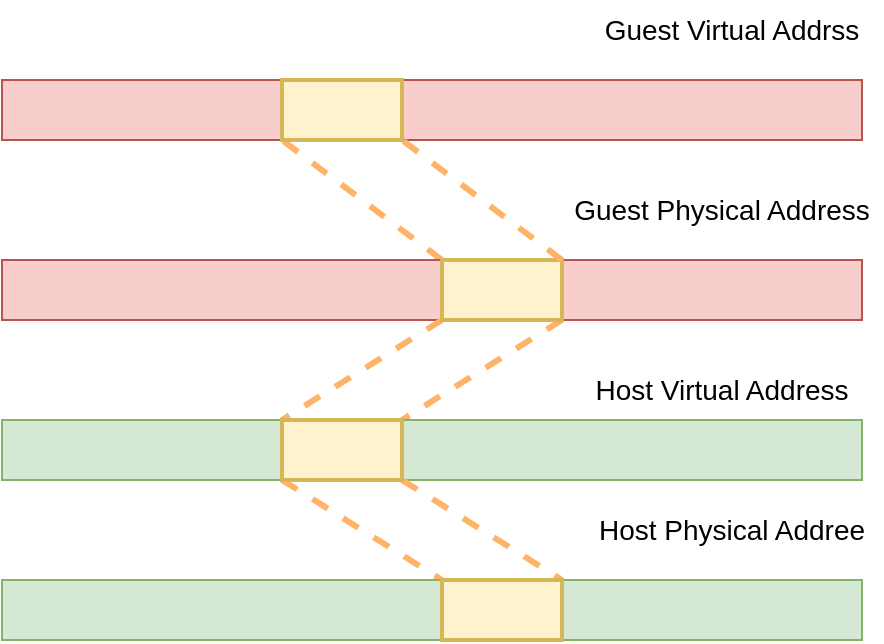 <mxfile version="16.5.1" type="device"><diagram id="6A33YNNAumB7MYZeX0kF" name="第 1 页"><mxGraphModel dx="1102" dy="1025" grid="1" gridSize="10" guides="1" tooltips="1" connect="1" arrows="1" fold="1" page="1" pageScale="1" pageWidth="1169" pageHeight="827" math="0" shadow="0"><root><mxCell id="0"/><mxCell id="1" parent="0"/><mxCell id="0bXOZb56rKLoZrJUqtOD-5" value="" style="endArrow=none;dashed=1;html=1;rounded=1;fontSize=15;strokeColor=#FFB366;strokeWidth=3;exitX=0;exitY=0;exitDx=0;exitDy=0;" parent="1" edge="1" source="Q1nrvTK0IQ5vQ1TCruDx-22"><mxGeometry width="50" height="50" relative="1" as="geometry"><mxPoint x="460" y="630" as="sourcePoint"/><mxPoint x="460" y="300" as="targetPoint"/></mxGeometry></mxCell><mxCell id="Q1nrvTK0IQ5vQ1TCruDx-1" value="" style="rounded=0;whiteSpace=wrap;html=1;fillColor=#f8cecc;strokeColor=#b85450;" vertex="1" parent="1"><mxGeometry x="320" y="270" width="430" height="30" as="geometry"/></mxCell><mxCell id="Q1nrvTK0IQ5vQ1TCruDx-3" value="" style="rounded=0;whiteSpace=wrap;html=1;fillColor=#fff2cc;strokeColor=#d6b656;fontSize=15;gradientColor=none;strokeWidth=2;glass=0;sketch=0;shadow=0;" vertex="1" parent="1"><mxGeometry x="460" y="270" width="60" height="30" as="geometry"/></mxCell><mxCell id="Q1nrvTK0IQ5vQ1TCruDx-19" value="Guest Virtual Addrss" style="text;html=1;strokeColor=none;fillColor=none;align=center;verticalAlign=middle;whiteSpace=wrap;rounded=0;fontSize=14;" vertex="1" parent="1"><mxGeometry x="610" y="230" width="150" height="30" as="geometry"/></mxCell><mxCell id="Q1nrvTK0IQ5vQ1TCruDx-21" value="" style="rounded=0;whiteSpace=wrap;html=1;fillColor=#f8cecc;strokeColor=#b85450;" vertex="1" parent="1"><mxGeometry x="320" y="360" width="430" height="30" as="geometry"/></mxCell><mxCell id="Q1nrvTK0IQ5vQ1TCruDx-33" style="edgeStyle=none;shape=connector;rounded=1;orthogonalLoop=1;jettySize=auto;html=1;exitX=0;exitY=1;exitDx=0;exitDy=0;entryX=0;entryY=0;entryDx=0;entryDy=0;dashed=1;labelBackgroundColor=default;fontFamily=Helvetica;fontSize=15;fontColor=default;endArrow=none;strokeColor=#FFB366;strokeWidth=3;" edge="1" parent="1" source="Q1nrvTK0IQ5vQ1TCruDx-22" target="Q1nrvTK0IQ5vQ1TCruDx-25"><mxGeometry relative="1" as="geometry"/></mxCell><mxCell id="Q1nrvTK0IQ5vQ1TCruDx-34" style="edgeStyle=none;shape=connector;rounded=1;orthogonalLoop=1;jettySize=auto;html=1;exitX=1;exitY=1;exitDx=0;exitDy=0;entryX=1;entryY=0;entryDx=0;entryDy=0;dashed=1;labelBackgroundColor=default;fontFamily=Helvetica;fontSize=15;fontColor=default;endArrow=none;strokeColor=#FFB366;strokeWidth=3;" edge="1" parent="1" source="Q1nrvTK0IQ5vQ1TCruDx-22" target="Q1nrvTK0IQ5vQ1TCruDx-25"><mxGeometry relative="1" as="geometry"/></mxCell><mxCell id="Q1nrvTK0IQ5vQ1TCruDx-22" value="" style="rounded=0;whiteSpace=wrap;html=1;fillColor=#fff2cc;strokeColor=#d6b656;fontSize=15;gradientColor=none;strokeWidth=2;glass=0;sketch=0;shadow=0;" vertex="1" parent="1"><mxGeometry x="540" y="360" width="60" height="30" as="geometry"/></mxCell><mxCell id="Q1nrvTK0IQ5vQ1TCruDx-23" value="Guest Physical Address" style="text;html=1;strokeColor=none;fillColor=none;align=center;verticalAlign=middle;whiteSpace=wrap;rounded=0;fontSize=14;" vertex="1" parent="1"><mxGeometry x="600" y="320" width="160" height="30" as="geometry"/></mxCell><mxCell id="Q1nrvTK0IQ5vQ1TCruDx-24" value="" style="rounded=0;whiteSpace=wrap;html=1;fillColor=#d5e8d4;strokeColor=#82b366;" vertex="1" parent="1"><mxGeometry x="320" y="440" width="430" height="30" as="geometry"/></mxCell><mxCell id="Q1nrvTK0IQ5vQ1TCruDx-35" style="edgeStyle=none;shape=connector;rounded=1;orthogonalLoop=1;jettySize=auto;html=1;exitX=0;exitY=1;exitDx=0;exitDy=0;entryX=0;entryY=0;entryDx=0;entryDy=0;dashed=1;labelBackgroundColor=default;fontFamily=Helvetica;fontSize=15;fontColor=default;endArrow=none;strokeColor=#FFB366;strokeWidth=3;" edge="1" parent="1" source="Q1nrvTK0IQ5vQ1TCruDx-25" target="Q1nrvTK0IQ5vQ1TCruDx-28"><mxGeometry relative="1" as="geometry"/></mxCell><mxCell id="Q1nrvTK0IQ5vQ1TCruDx-36" style="edgeStyle=none;shape=connector;rounded=1;orthogonalLoop=1;jettySize=auto;html=1;exitX=1;exitY=1;exitDx=0;exitDy=0;entryX=1;entryY=0;entryDx=0;entryDy=0;dashed=1;labelBackgroundColor=default;fontFamily=Helvetica;fontSize=15;fontColor=default;endArrow=none;strokeColor=#FFB366;strokeWidth=3;" edge="1" parent="1" source="Q1nrvTK0IQ5vQ1TCruDx-25" target="Q1nrvTK0IQ5vQ1TCruDx-28"><mxGeometry relative="1" as="geometry"/></mxCell><mxCell id="Q1nrvTK0IQ5vQ1TCruDx-25" value="" style="rounded=0;whiteSpace=wrap;html=1;fillColor=#fff2cc;strokeColor=#d6b656;fontSize=15;gradientColor=none;strokeWidth=2;glass=0;sketch=0;shadow=0;" vertex="1" parent="1"><mxGeometry x="460" y="440" width="60" height="30" as="geometry"/></mxCell><mxCell id="Q1nrvTK0IQ5vQ1TCruDx-26" value="Host Virtual Address" style="text;html=1;strokeColor=none;fillColor=none;align=center;verticalAlign=middle;whiteSpace=wrap;rounded=0;fontSize=14;" vertex="1" parent="1"><mxGeometry x="610" y="410" width="140" height="30" as="geometry"/></mxCell><mxCell id="Q1nrvTK0IQ5vQ1TCruDx-27" value="" style="rounded=0;whiteSpace=wrap;html=1;fillColor=#d5e8d4;strokeColor=#82b366;" vertex="1" parent="1"><mxGeometry x="320" y="520" width="430" height="30" as="geometry"/></mxCell><mxCell id="Q1nrvTK0IQ5vQ1TCruDx-28" value="" style="rounded=0;whiteSpace=wrap;html=1;fillColor=#fff2cc;strokeColor=#d6b656;fontSize=15;gradientColor=none;strokeWidth=2;glass=0;sketch=0;shadow=0;" vertex="1" parent="1"><mxGeometry x="540" y="520" width="60" height="30" as="geometry"/></mxCell><mxCell id="Q1nrvTK0IQ5vQ1TCruDx-29" value="Host Physical Addree" style="text;html=1;strokeColor=none;fillColor=none;align=center;verticalAlign=middle;whiteSpace=wrap;rounded=0;fontSize=14;" vertex="1" parent="1"><mxGeometry x="610" y="480" width="150" height="30" as="geometry"/></mxCell><mxCell id="Q1nrvTK0IQ5vQ1TCruDx-30" value="" style="endArrow=none;dashed=1;html=1;rounded=1;fontSize=15;strokeColor=#FFB366;strokeWidth=3;exitX=1;exitY=0;exitDx=0;exitDy=0;entryX=1;entryY=1;entryDx=0;entryDy=0;" edge="1" parent="1" source="Q1nrvTK0IQ5vQ1TCruDx-22" target="Q1nrvTK0IQ5vQ1TCruDx-3"><mxGeometry width="50" height="50" relative="1" as="geometry"><mxPoint x="550" y="370" as="sourcePoint"/><mxPoint x="470" y="310" as="targetPoint"/></mxGeometry></mxCell></root></mxGraphModel></diagram></mxfile>
